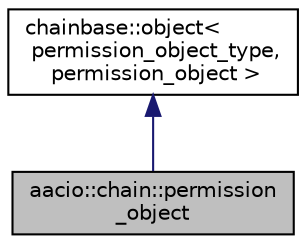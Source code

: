 digraph "aacio::chain::permission_object"
{
  edge [fontname="Helvetica",fontsize="10",labelfontname="Helvetica",labelfontsize="10"];
  node [fontname="Helvetica",fontsize="10",shape=record];
  Node2 [label="aacio::chain::permission\l_object",height=0.2,width=0.4,color="black", fillcolor="grey75", style="filled", fontcolor="black"];
  Node3 -> Node2 [dir="back",color="midnightblue",fontsize="10",style="solid"];
  Node3 [label="chainbase::object\<\l permission_object_type,\l permission_object \>",height=0.2,width=0.4,color="black", fillcolor="white", style="filled",URL="$structchainbase_1_1object.html"];
}

